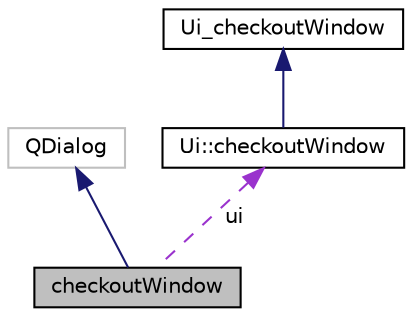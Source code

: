 digraph "checkoutWindow"
{
 // LATEX_PDF_SIZE
  edge [fontname="Helvetica",fontsize="10",labelfontname="Helvetica",labelfontsize="10"];
  node [fontname="Helvetica",fontsize="10",shape=record];
  Node1 [label="checkoutWindow",height=0.2,width=0.4,color="black", fillcolor="grey75", style="filled", fontcolor="black",tooltip=" "];
  Node2 -> Node1 [dir="back",color="midnightblue",fontsize="10",style="solid",fontname="Helvetica"];
  Node2 [label="QDialog",height=0.2,width=0.4,color="grey75", fillcolor="white", style="filled",tooltip=" "];
  Node3 -> Node1 [dir="back",color="darkorchid3",fontsize="10",style="dashed",label=" ui" ,fontname="Helvetica"];
  Node3 [label="Ui::checkoutWindow",height=0.2,width=0.4,color="black", fillcolor="white", style="filled",URL="$classUi_1_1checkoutWindow.html",tooltip=" "];
  Node4 -> Node3 [dir="back",color="midnightblue",fontsize="10",style="solid",fontname="Helvetica"];
  Node4 [label="Ui_checkoutWindow",height=0.2,width=0.4,color="black", fillcolor="white", style="filled",URL="$classUi__checkoutWindow.html",tooltip=" "];
}
